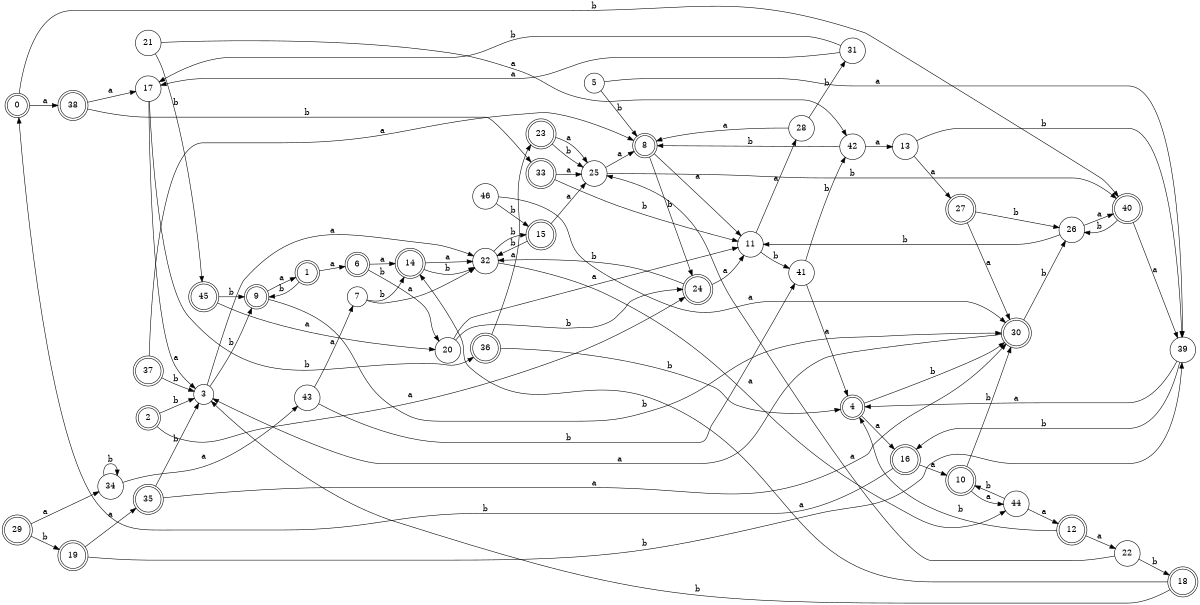 digraph n38_1 {
__start0 [label="" shape="none"];

rankdir=LR;
size="8,5";

s0 [style="rounded,filled", color="black", fillcolor="white" shape="doublecircle", label="0"];
s1 [style="rounded,filled", color="black", fillcolor="white" shape="doublecircle", label="1"];
s2 [style="rounded,filled", color="black", fillcolor="white" shape="doublecircle", label="2"];
s3 [style="filled", color="black", fillcolor="white" shape="circle", label="3"];
s4 [style="rounded,filled", color="black", fillcolor="white" shape="doublecircle", label="4"];
s5 [style="filled", color="black", fillcolor="white" shape="circle", label="5"];
s6 [style="rounded,filled", color="black", fillcolor="white" shape="doublecircle", label="6"];
s7 [style="filled", color="black", fillcolor="white" shape="circle", label="7"];
s8 [style="rounded,filled", color="black", fillcolor="white" shape="doublecircle", label="8"];
s9 [style="rounded,filled", color="black", fillcolor="white" shape="doublecircle", label="9"];
s10 [style="rounded,filled", color="black", fillcolor="white" shape="doublecircle", label="10"];
s11 [style="filled", color="black", fillcolor="white" shape="circle", label="11"];
s12 [style="rounded,filled", color="black", fillcolor="white" shape="doublecircle", label="12"];
s13 [style="filled", color="black", fillcolor="white" shape="circle", label="13"];
s14 [style="rounded,filled", color="black", fillcolor="white" shape="doublecircle", label="14"];
s15 [style="rounded,filled", color="black", fillcolor="white" shape="doublecircle", label="15"];
s16 [style="rounded,filled", color="black", fillcolor="white" shape="doublecircle", label="16"];
s17 [style="filled", color="black", fillcolor="white" shape="circle", label="17"];
s18 [style="rounded,filled", color="black", fillcolor="white" shape="doublecircle", label="18"];
s19 [style="rounded,filled", color="black", fillcolor="white" shape="doublecircle", label="19"];
s20 [style="filled", color="black", fillcolor="white" shape="circle", label="20"];
s21 [style="filled", color="black", fillcolor="white" shape="circle", label="21"];
s22 [style="filled", color="black", fillcolor="white" shape="circle", label="22"];
s23 [style="rounded,filled", color="black", fillcolor="white" shape="doublecircle", label="23"];
s24 [style="rounded,filled", color="black", fillcolor="white" shape="doublecircle", label="24"];
s25 [style="filled", color="black", fillcolor="white" shape="circle", label="25"];
s26 [style="filled", color="black", fillcolor="white" shape="circle", label="26"];
s27 [style="rounded,filled", color="black", fillcolor="white" shape="doublecircle", label="27"];
s28 [style="filled", color="black", fillcolor="white" shape="circle", label="28"];
s29 [style="rounded,filled", color="black", fillcolor="white" shape="doublecircle", label="29"];
s30 [style="rounded,filled", color="black", fillcolor="white" shape="doublecircle", label="30"];
s31 [style="filled", color="black", fillcolor="white" shape="circle", label="31"];
s32 [style="filled", color="black", fillcolor="white" shape="circle", label="32"];
s33 [style="rounded,filled", color="black", fillcolor="white" shape="doublecircle", label="33"];
s34 [style="filled", color="black", fillcolor="white" shape="circle", label="34"];
s35 [style="rounded,filled", color="black", fillcolor="white" shape="doublecircle", label="35"];
s36 [style="rounded,filled", color="black", fillcolor="white" shape="doublecircle", label="36"];
s37 [style="rounded,filled", color="black", fillcolor="white" shape="doublecircle", label="37"];
s38 [style="rounded,filled", color="black", fillcolor="white" shape="doublecircle", label="38"];
s39 [style="filled", color="black", fillcolor="white" shape="circle", label="39"];
s40 [style="rounded,filled", color="black", fillcolor="white" shape="doublecircle", label="40"];
s41 [style="filled", color="black", fillcolor="white" shape="circle", label="41"];
s42 [style="filled", color="black", fillcolor="white" shape="circle", label="42"];
s43 [style="filled", color="black", fillcolor="white" shape="circle", label="43"];
s44 [style="filled", color="black", fillcolor="white" shape="circle", label="44"];
s45 [style="rounded,filled", color="black", fillcolor="white" shape="doublecircle", label="45"];
s46 [style="filled", color="black", fillcolor="white" shape="circle", label="46"];
s0 -> s38 [label="a"];
s0 -> s40 [label="b"];
s1 -> s6 [label="a"];
s1 -> s9 [label="b"];
s2 -> s24 [label="a"];
s2 -> s3 [label="b"];
s3 -> s32 [label="a"];
s3 -> s9 [label="b"];
s4 -> s16 [label="a"];
s4 -> s30 [label="b"];
s5 -> s39 [label="a"];
s5 -> s8 [label="b"];
s6 -> s14 [label="a"];
s6 -> s20 [label="b"];
s7 -> s32 [label="a"];
s7 -> s14 [label="b"];
s8 -> s11 [label="a"];
s8 -> s24 [label="b"];
s9 -> s1 [label="a"];
s9 -> s30 [label="b"];
s10 -> s44 [label="a"];
s10 -> s30 [label="b"];
s11 -> s28 [label="a"];
s11 -> s41 [label="b"];
s12 -> s22 [label="a"];
s12 -> s4 [label="b"];
s13 -> s27 [label="a"];
s13 -> s39 [label="b"];
s14 -> s32 [label="a"];
s14 -> s32 [label="b"];
s15 -> s25 [label="a"];
s15 -> s32 [label="b"];
s16 -> s10 [label="a"];
s16 -> s0 [label="b"];
s17 -> s3 [label="a"];
s17 -> s36 [label="b"];
s18 -> s14 [label="a"];
s18 -> s3 [label="b"];
s19 -> s35 [label="a"];
s19 -> s39 [label="b"];
s20 -> s11 [label="a"];
s20 -> s24 [label="b"];
s21 -> s42 [label="a"];
s21 -> s45 [label="b"];
s22 -> s25 [label="a"];
s22 -> s18 [label="b"];
s23 -> s25 [label="a"];
s23 -> s25 [label="b"];
s24 -> s11 [label="a"];
s24 -> s32 [label="b"];
s25 -> s8 [label="a"];
s25 -> s40 [label="b"];
s26 -> s40 [label="a"];
s26 -> s11 [label="b"];
s27 -> s30 [label="a"];
s27 -> s26 [label="b"];
s28 -> s8 [label="a"];
s28 -> s31 [label="b"];
s29 -> s34 [label="a"];
s29 -> s19 [label="b"];
s30 -> s3 [label="a"];
s30 -> s26 [label="b"];
s31 -> s17 [label="a"];
s31 -> s17 [label="b"];
s32 -> s44 [label="a"];
s32 -> s15 [label="b"];
s33 -> s25 [label="a"];
s33 -> s11 [label="b"];
s34 -> s43 [label="a"];
s34 -> s34 [label="b"];
s35 -> s30 [label="a"];
s35 -> s3 [label="b"];
s36 -> s23 [label="a"];
s36 -> s4 [label="b"];
s37 -> s8 [label="a"];
s37 -> s3 [label="b"];
s38 -> s17 [label="a"];
s38 -> s33 [label="b"];
s39 -> s4 [label="a"];
s39 -> s16 [label="b"];
s40 -> s39 [label="a"];
s40 -> s26 [label="b"];
s41 -> s4 [label="a"];
s41 -> s42 [label="b"];
s42 -> s13 [label="a"];
s42 -> s8 [label="b"];
s43 -> s7 [label="a"];
s43 -> s41 [label="b"];
s44 -> s12 [label="a"];
s44 -> s10 [label="b"];
s45 -> s20 [label="a"];
s45 -> s9 [label="b"];
s46 -> s30 [label="a"];
s46 -> s15 [label="b"];

}